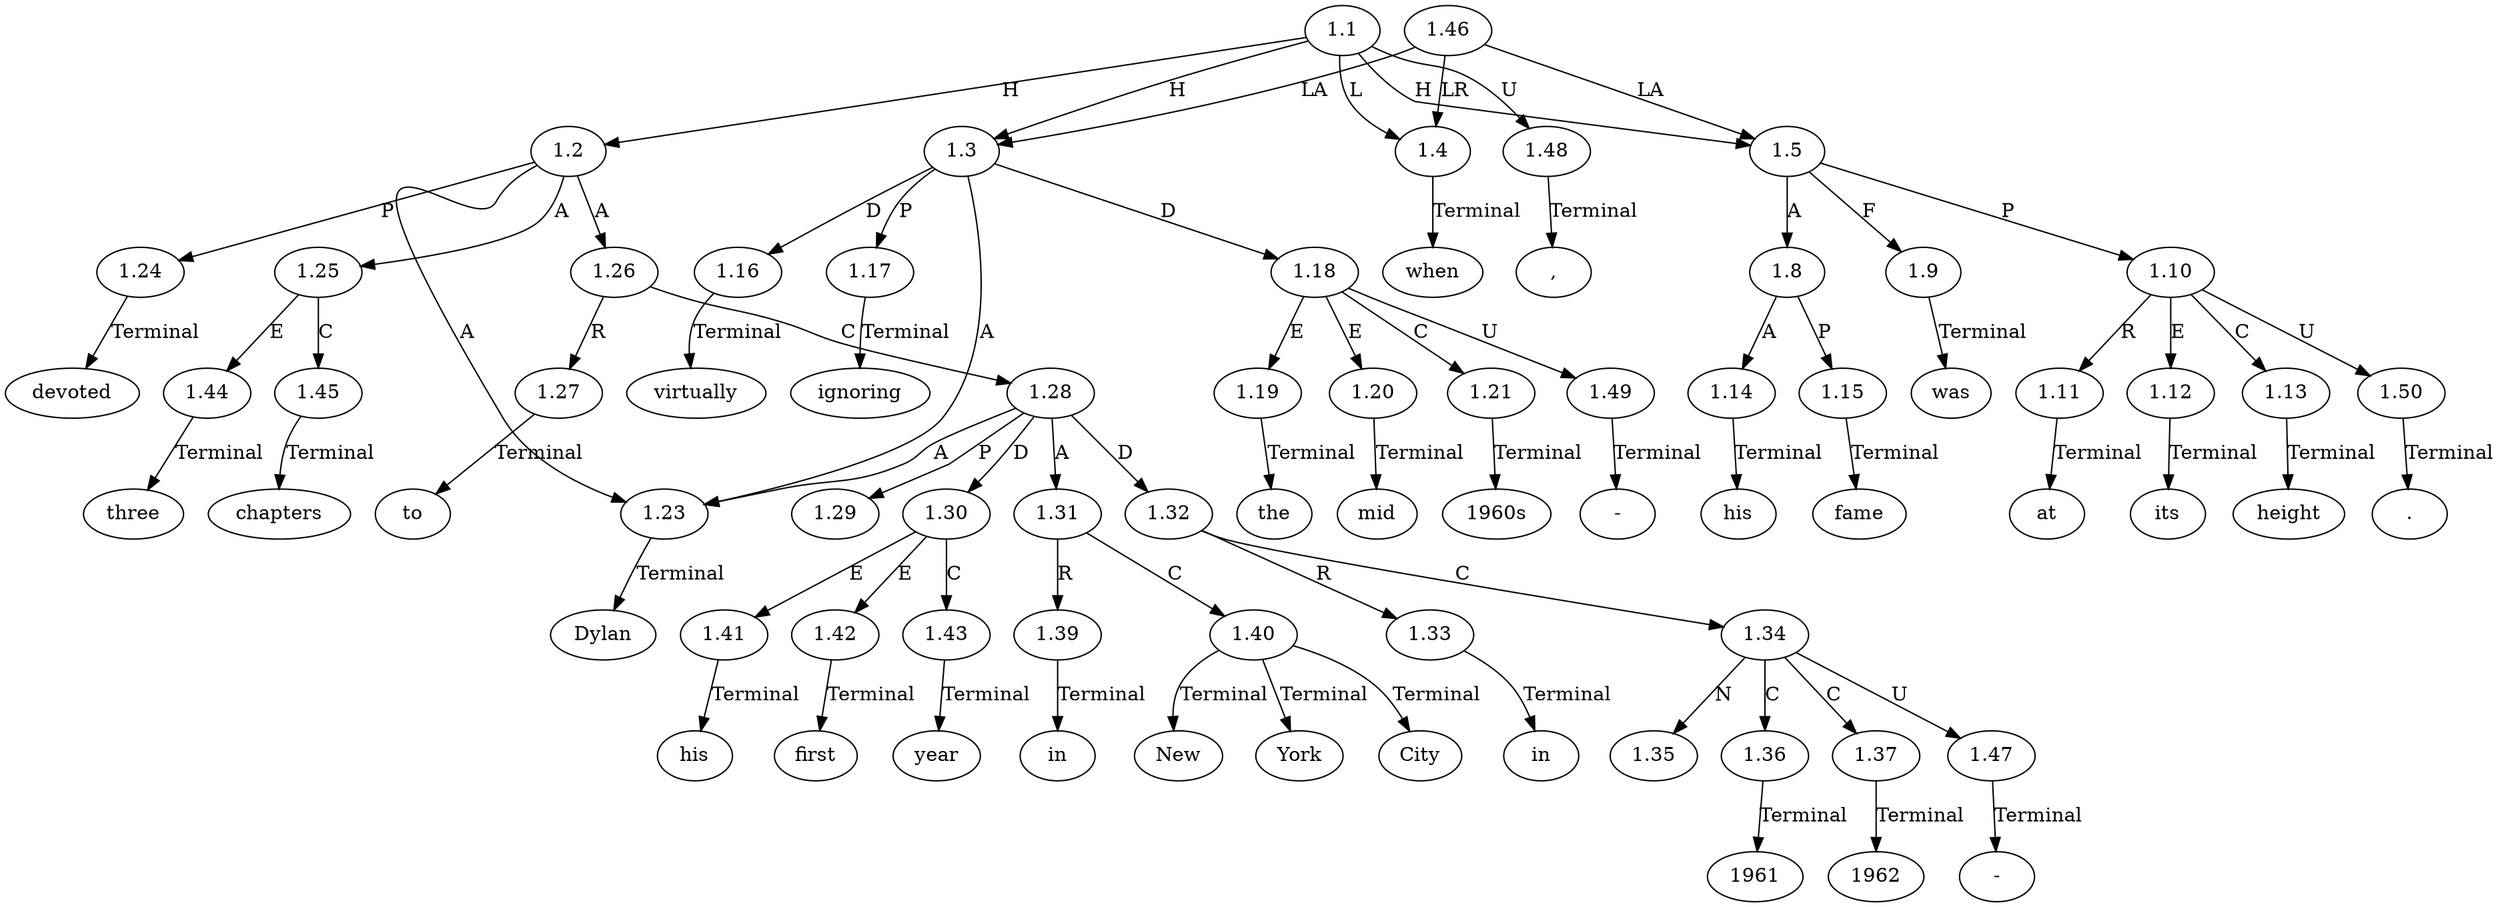 // Graph
digraph {
	0.1 [label=Dylan ordering=out]
	0.10 [label=New ordering=out]
	0.11 [label=York ordering=out]
	0.12 [label=City ordering=out]
	0.13 [label=in ordering=out]
	0.14 [label=1961 ordering=out]
	0.15 [label="-" ordering=out]
	0.16 [label=1962 ordering=out]
	0.17 [label="," ordering=out]
	0.18 [label=virtually ordering=out]
	0.19 [label=ignoring ordering=out]
	0.2 [label=devoted ordering=out]
	0.20 [label=the ordering=out]
	0.21 [label=mid ordering=out]
	0.22 [label="-" ordering=out]
	0.23 [label="1960s" ordering=out]
	0.24 [label=when ordering=out]
	0.25 [label=his ordering=out]
	0.26 [label=fame ordering=out]
	0.27 [label=was ordering=out]
	0.28 [label=at ordering=out]
	0.29 [label=its ordering=out]
	0.3 [label=three ordering=out]
	0.30 [label=height ordering=out]
	0.31 [label="." ordering=out]
	0.4 [label=chapters ordering=out]
	0.5 [label=to ordering=out]
	0.6 [label=his ordering=out]
	0.7 [label=first ordering=out]
	0.8 [label=year ordering=out]
	0.9 [label=in ordering=out]
	1.1 [label=1.1 ordering=out]
	1.2 [label=1.2 ordering=out]
	1.3 [label=1.3 ordering=out]
	1.4 [label=1.4 ordering=out]
	1.5 [label=1.5 ordering=out]
	1.8 [label=1.8 ordering=out]
	1.9 [label=1.9 ordering=out]
	1.10 [label=1.10 ordering=out]
	1.11 [label=1.11 ordering=out]
	1.12 [label=1.12 ordering=out]
	1.13 [label=1.13 ordering=out]
	1.14 [label=1.14 ordering=out]
	1.15 [label=1.15 ordering=out]
	1.16 [label=1.16 ordering=out]
	1.17 [label=1.17 ordering=out]
	1.18 [label=1.18 ordering=out]
	1.19 [label=1.19 ordering=out]
	1.20 [label=1.20 ordering=out]
	1.21 [label=1.21 ordering=out]
	1.23 [label=1.23 ordering=out]
	1.24 [label=1.24 ordering=out]
	1.25 [label=1.25 ordering=out]
	1.26 [label=1.26 ordering=out]
	1.27 [label=1.27 ordering=out]
	1.28 [label=1.28 ordering=out]
	1.29 [label=1.29 ordering=out]
	1.30 [label=1.30 ordering=out]
	1.31 [label=1.31 ordering=out]
	1.32 [label=1.32 ordering=out]
	1.33 [label=1.33 ordering=out]
	1.34 [label=1.34 ordering=out]
	1.35 [label=1.35 ordering=out]
	1.36 [label=1.36 ordering=out]
	1.37 [label=1.37 ordering=out]
	1.39 [label=1.39 ordering=out]
	1.40 [label=1.40 ordering=out]
	1.41 [label=1.41 ordering=out]
	1.42 [label=1.42 ordering=out]
	1.43 [label=1.43 ordering=out]
	1.44 [label=1.44 ordering=out]
	1.45 [label=1.45 ordering=out]
	1.46 [label=1.46 ordering=out]
	1.47 [label=1.47 ordering=out]
	1.48 [label=1.48 ordering=out]
	1.49 [label=1.49 ordering=out]
	1.50 [label=1.50 ordering=out]
	1.1 -> 1.2 [label=H ordering=out]
	1.1 -> 1.3 [label=H ordering=out]
	1.1 -> 1.4 [label=L ordering=out]
	1.1 -> 1.5 [label=H ordering=out]
	1.1 -> 1.48 [label=U ordering=out]
	1.2 -> 1.23 [label=A ordering=out]
	1.2 -> 1.24 [label=P ordering=out]
	1.2 -> 1.25 [label=A ordering=out]
	1.2 -> 1.26 [label=A ordering=out]
	1.3 -> 1.16 [label=D ordering=out]
	1.3 -> 1.17 [label=P ordering=out]
	1.3 -> 1.18 [label=D ordering=out]
	1.3 -> 1.23 [label=A ordering=out]
	1.4 -> 0.24 [label=Terminal ordering=out]
	1.5 -> 1.8 [label=A ordering=out]
	1.5 -> 1.9 [label=F ordering=out]
	1.5 -> 1.10 [label=P ordering=out]
	1.8 -> 1.14 [label=A ordering=out]
	1.8 -> 1.15 [label=P ordering=out]
	1.9 -> 0.27 [label=Terminal ordering=out]
	1.10 -> 1.11 [label=R ordering=out]
	1.10 -> 1.12 [label=E ordering=out]
	1.10 -> 1.13 [label=C ordering=out]
	1.10 -> 1.50 [label=U ordering=out]
	1.11 -> 0.28 [label=Terminal ordering=out]
	1.12 -> 0.29 [label=Terminal ordering=out]
	1.13 -> 0.30 [label=Terminal ordering=out]
	1.14 -> 0.25 [label=Terminal ordering=out]
	1.15 -> 0.26 [label=Terminal ordering=out]
	1.16 -> 0.18 [label=Terminal ordering=out]
	1.17 -> 0.19 [label=Terminal ordering=out]
	1.18 -> 1.19 [label=E ordering=out]
	1.18 -> 1.20 [label=E ordering=out]
	1.18 -> 1.21 [label=C ordering=out]
	1.18 -> 1.49 [label=U ordering=out]
	1.19 -> 0.20 [label=Terminal ordering=out]
	1.20 -> 0.21 [label=Terminal ordering=out]
	1.21 -> 0.23 [label=Terminal ordering=out]
	1.23 -> 0.1 [label=Terminal ordering=out]
	1.24 -> 0.2 [label=Terminal ordering=out]
	1.25 -> 1.44 [label=E ordering=out]
	1.25 -> 1.45 [label=C ordering=out]
	1.26 -> 1.27 [label=R ordering=out]
	1.26 -> 1.28 [label=C ordering=out]
	1.27 -> 0.5 [label=Terminal ordering=out]
	1.28 -> 1.23 [label=A ordering=out]
	1.28 -> 1.29 [label=P ordering=out]
	1.28 -> 1.30 [label=D ordering=out]
	1.28 -> 1.31 [label=A ordering=out]
	1.28 -> 1.32 [label=D ordering=out]
	1.30 -> 1.41 [label=E ordering=out]
	1.30 -> 1.42 [label=E ordering=out]
	1.30 -> 1.43 [label=C ordering=out]
	1.31 -> 1.39 [label=R ordering=out]
	1.31 -> 1.40 [label=C ordering=out]
	1.32 -> 1.33 [label=R ordering=out]
	1.32 -> 1.34 [label=C ordering=out]
	1.33 -> 0.13 [label=Terminal ordering=out]
	1.34 -> 1.35 [label=N ordering=out]
	1.34 -> 1.36 [label=C ordering=out]
	1.34 -> 1.37 [label=C ordering=out]
	1.34 -> 1.47 [label=U ordering=out]
	1.36 -> 0.14 [label=Terminal ordering=out]
	1.37 -> 0.16 [label=Terminal ordering=out]
	1.39 -> 0.9 [label=Terminal ordering=out]
	1.40 -> 0.10 [label=Terminal ordering=out]
	1.40 -> 0.11 [label=Terminal ordering=out]
	1.40 -> 0.12 [label=Terminal ordering=out]
	1.41 -> 0.6 [label=Terminal ordering=out]
	1.42 -> 0.7 [label=Terminal ordering=out]
	1.43 -> 0.8 [label=Terminal ordering=out]
	1.44 -> 0.3 [label=Terminal ordering=out]
	1.45 -> 0.4 [label=Terminal ordering=out]
	1.46 -> 1.3 [label=LA ordering=out]
	1.46 -> 1.4 [label=LR ordering=out]
	1.46 -> 1.5 [label=LA ordering=out]
	1.47 -> 0.15 [label=Terminal ordering=out]
	1.48 -> 0.17 [label=Terminal ordering=out]
	1.49 -> 0.22 [label=Terminal ordering=out]
	1.50 -> 0.31 [label=Terminal ordering=out]
}
